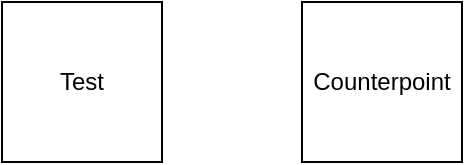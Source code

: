 <mxfile version="22.1.18" type="github">
  <diagram name="Strona-1" id="mTfhI4KwQ0WPvLckaAdW">
    <mxGraphModel dx="1123" dy="754" grid="1" gridSize="10" guides="1" tooltips="1" connect="1" arrows="1" fold="1" page="1" pageScale="1" pageWidth="827" pageHeight="1169" math="0" shadow="0">
      <root>
        <mxCell id="0" />
        <mxCell id="1" parent="0" />
        <mxCell id="OdCfj8Fe7QC1oApL0CnB-1" value="Test" style="whiteSpace=wrap;html=1;aspect=fixed;" vertex="1" parent="1">
          <mxGeometry x="80" y="200" width="80" height="80" as="geometry" />
        </mxCell>
        <mxCell id="OdCfj8Fe7QC1oApL0CnB-2" value="Counterpoint" style="whiteSpace=wrap;html=1;aspect=fixed;" vertex="1" parent="1">
          <mxGeometry x="230" y="200" width="80" height="80" as="geometry" />
        </mxCell>
      </root>
    </mxGraphModel>
  </diagram>
</mxfile>
